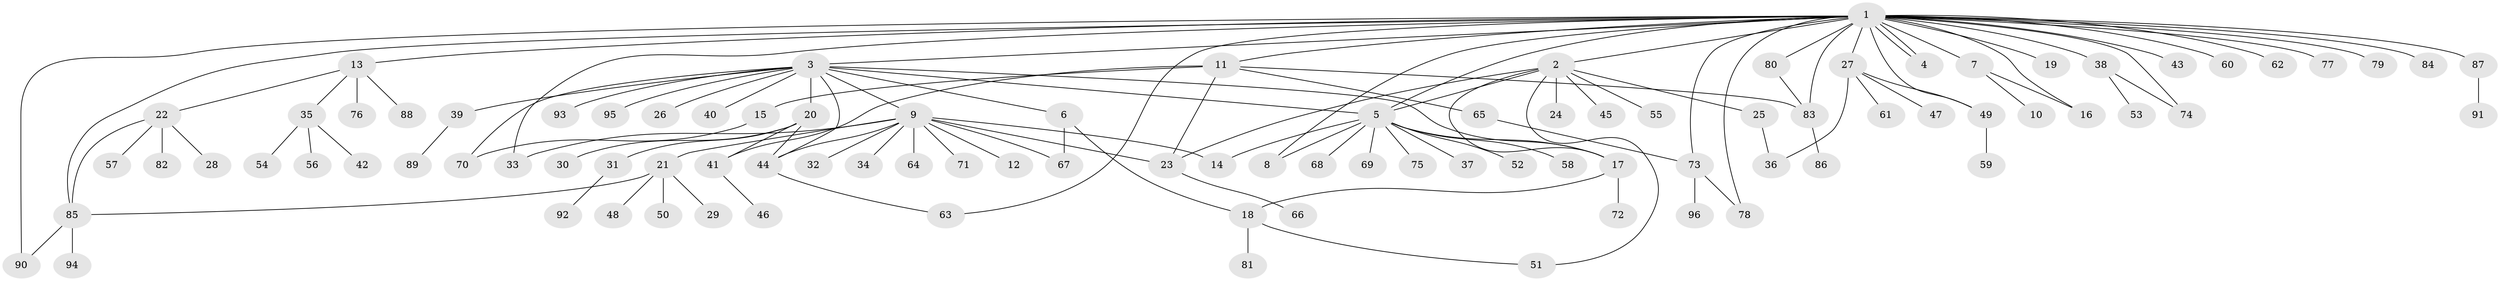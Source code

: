 // coarse degree distribution, {27: 0.0136986301369863, 8: 0.0136986301369863, 11: 0.0273972602739726, 2: 0.1643835616438356, 3: 0.0547945205479452, 13: 0.0136986301369863, 6: 0.0273972602739726, 1: 0.5753424657534246, 4: 0.0821917808219178, 5: 0.0273972602739726}
// Generated by graph-tools (version 1.1) at 2025/41/03/06/25 10:41:52]
// undirected, 96 vertices, 124 edges
graph export_dot {
graph [start="1"]
  node [color=gray90,style=filled];
  1;
  2;
  3;
  4;
  5;
  6;
  7;
  8;
  9;
  10;
  11;
  12;
  13;
  14;
  15;
  16;
  17;
  18;
  19;
  20;
  21;
  22;
  23;
  24;
  25;
  26;
  27;
  28;
  29;
  30;
  31;
  32;
  33;
  34;
  35;
  36;
  37;
  38;
  39;
  40;
  41;
  42;
  43;
  44;
  45;
  46;
  47;
  48;
  49;
  50;
  51;
  52;
  53;
  54;
  55;
  56;
  57;
  58;
  59;
  60;
  61;
  62;
  63;
  64;
  65;
  66;
  67;
  68;
  69;
  70;
  71;
  72;
  73;
  74;
  75;
  76;
  77;
  78;
  79;
  80;
  81;
  82;
  83;
  84;
  85;
  86;
  87;
  88;
  89;
  90;
  91;
  92;
  93;
  94;
  95;
  96;
  1 -- 2;
  1 -- 3;
  1 -- 4;
  1 -- 4;
  1 -- 5;
  1 -- 7;
  1 -- 8;
  1 -- 11;
  1 -- 13;
  1 -- 16;
  1 -- 19;
  1 -- 27;
  1 -- 33;
  1 -- 38;
  1 -- 43;
  1 -- 49;
  1 -- 60;
  1 -- 62;
  1 -- 63;
  1 -- 73;
  1 -- 74;
  1 -- 77;
  1 -- 78;
  1 -- 79;
  1 -- 80;
  1 -- 83;
  1 -- 84;
  1 -- 85;
  1 -- 87;
  1 -- 90;
  2 -- 5;
  2 -- 17;
  2 -- 23;
  2 -- 24;
  2 -- 25;
  2 -- 45;
  2 -- 51;
  2 -- 55;
  3 -- 5;
  3 -- 6;
  3 -- 9;
  3 -- 17;
  3 -- 20;
  3 -- 26;
  3 -- 39;
  3 -- 40;
  3 -- 44;
  3 -- 70;
  3 -- 93;
  3 -- 95;
  5 -- 8;
  5 -- 14;
  5 -- 17;
  5 -- 37;
  5 -- 52;
  5 -- 58;
  5 -- 68;
  5 -- 69;
  5 -- 75;
  6 -- 18;
  6 -- 67;
  7 -- 10;
  7 -- 16;
  9 -- 12;
  9 -- 14;
  9 -- 21;
  9 -- 23;
  9 -- 32;
  9 -- 33;
  9 -- 34;
  9 -- 44;
  9 -- 64;
  9 -- 67;
  9 -- 71;
  11 -- 15;
  11 -- 23;
  11 -- 41;
  11 -- 65;
  11 -- 83;
  13 -- 22;
  13 -- 35;
  13 -- 76;
  13 -- 88;
  15 -- 70;
  17 -- 18;
  17 -- 72;
  18 -- 51;
  18 -- 81;
  20 -- 30;
  20 -- 31;
  20 -- 41;
  20 -- 44;
  21 -- 29;
  21 -- 48;
  21 -- 50;
  21 -- 85;
  22 -- 28;
  22 -- 57;
  22 -- 82;
  22 -- 85;
  23 -- 66;
  25 -- 36;
  27 -- 36;
  27 -- 47;
  27 -- 49;
  27 -- 61;
  31 -- 92;
  35 -- 42;
  35 -- 54;
  35 -- 56;
  38 -- 53;
  38 -- 74;
  39 -- 89;
  41 -- 46;
  44 -- 63;
  49 -- 59;
  65 -- 73;
  73 -- 78;
  73 -- 96;
  80 -- 83;
  83 -- 86;
  85 -- 90;
  85 -- 94;
  87 -- 91;
}

